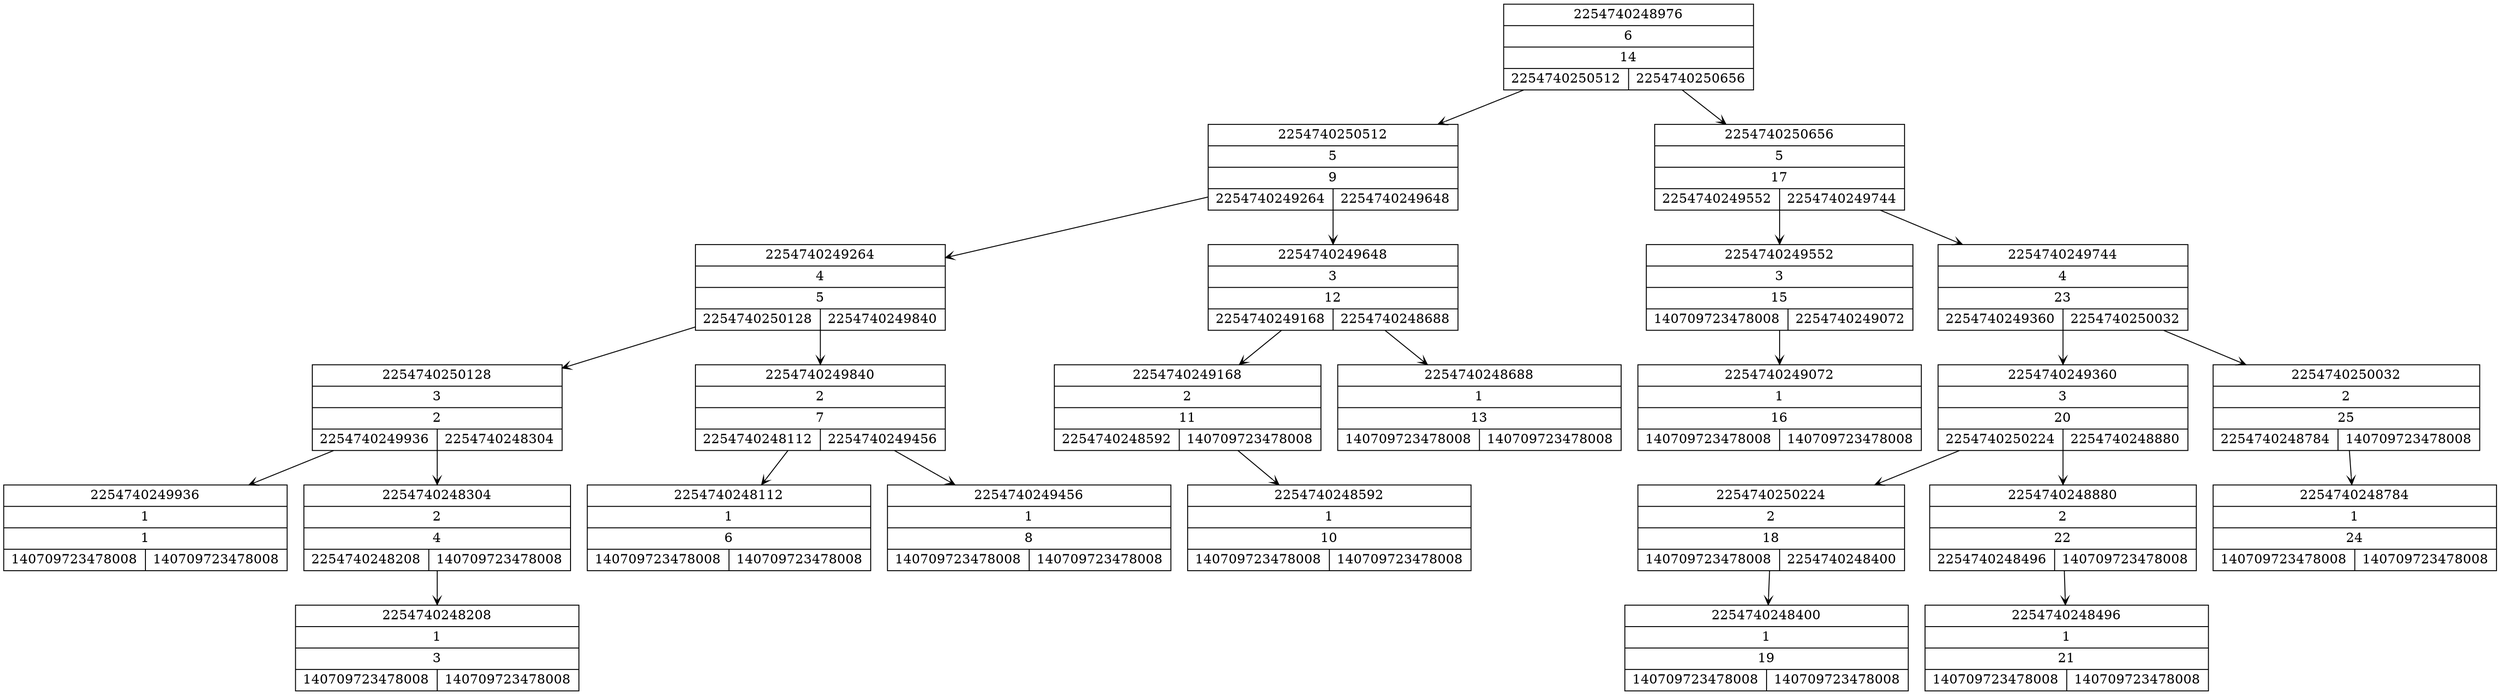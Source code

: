 digraph Tree {
  node [shape=record, height=0.6, width=1.5];
  edge [arrowhead=vee, arrowsize=0.8];
  "2254740249936" [label="{2254740249936|1|1|{140709723478008|140709723478008}}"];
  "2254740250128" [label="{2254740250128|3|2|{2254740249936|2254740248304}}"];
  "2254740250128" -> "2254740249936";
  "2254740250128" -> "2254740248304";
  "2254740248208" [label="{2254740248208|1|3|{140709723478008|140709723478008}}"];
  "2254740248304" [label="{2254740248304|2|4|{2254740248208|140709723478008}}"];
  "2254740248304" -> "2254740248208";
  "2254740249264" [label="{2254740249264|4|5|{2254740250128|2254740249840}}"];
  "2254740249264" -> "2254740250128";
  "2254740249264" -> "2254740249840";
  "2254740248112" [label="{2254740248112|1|6|{140709723478008|140709723478008}}"];
  "2254740249840" [label="{2254740249840|2|7|{2254740248112|2254740249456}}"];
  "2254740249840" -> "2254740248112";
  "2254740249840" -> "2254740249456";
  "2254740249456" [label="{2254740249456|1|8|{140709723478008|140709723478008}}"];
  "2254740250512" [label="{2254740250512|5|9|{2254740249264|2254740249648}}"];
  "2254740250512" -> "2254740249264";
  "2254740250512" -> "2254740249648";
  "2254740248592" [label="{2254740248592|1|10|{140709723478008|140709723478008}}"];
  "2254740249168" [label="{2254740249168|2|11|{2254740248592|140709723478008}}"];
  "2254740249168" -> "2254740248592";
  "2254740249648" [label="{2254740249648|3|12|{2254740249168|2254740248688}}"];
  "2254740249648" -> "2254740249168";
  "2254740249648" -> "2254740248688";
  "2254740248688" [label="{2254740248688|1|13|{140709723478008|140709723478008}}"];
  "2254740248976" [label="{2254740248976|6|14|{2254740250512|2254740250656}}"];
  "2254740248976" -> "2254740250512";
  "2254740248976" -> "2254740250656";
  "2254740249552" [label="{2254740249552|3|15|{140709723478008|2254740249072}}"];
  "2254740249552" -> "2254740249072";
  "2254740249072" [label="{2254740249072|1|16|{140709723478008|140709723478008}}"];
  "2254740250656" [label="{2254740250656|5|17|{2254740249552|2254740249744}}"];
  "2254740250656" -> "2254740249552";
  "2254740250656" -> "2254740249744";
  "2254740250224" [label="{2254740250224|2|18|{140709723478008|2254740248400}}"];
  "2254740250224" -> "2254740248400";
  "2254740248400" [label="{2254740248400|1|19|{140709723478008|140709723478008}}"];
  "2254740249360" [label="{2254740249360|3|20|{2254740250224|2254740248880}}"];
  "2254740249360" -> "2254740250224";
  "2254740249360" -> "2254740248880";
  "2254740248496" [label="{2254740248496|1|21|{140709723478008|140709723478008}}"];
  "2254740248880" [label="{2254740248880|2|22|{2254740248496|140709723478008}}"];
  "2254740248880" -> "2254740248496";
  "2254740249744" [label="{2254740249744|4|23|{2254740249360|2254740250032}}"];
  "2254740249744" -> "2254740249360";
  "2254740249744" -> "2254740250032";
  "2254740248784" [label="{2254740248784|1|24|{140709723478008|140709723478008}}"];
  "2254740250032" [label="{2254740250032|2|25|{2254740248784|140709723478008}}"];
  "2254740250032" -> "2254740248784";
}
